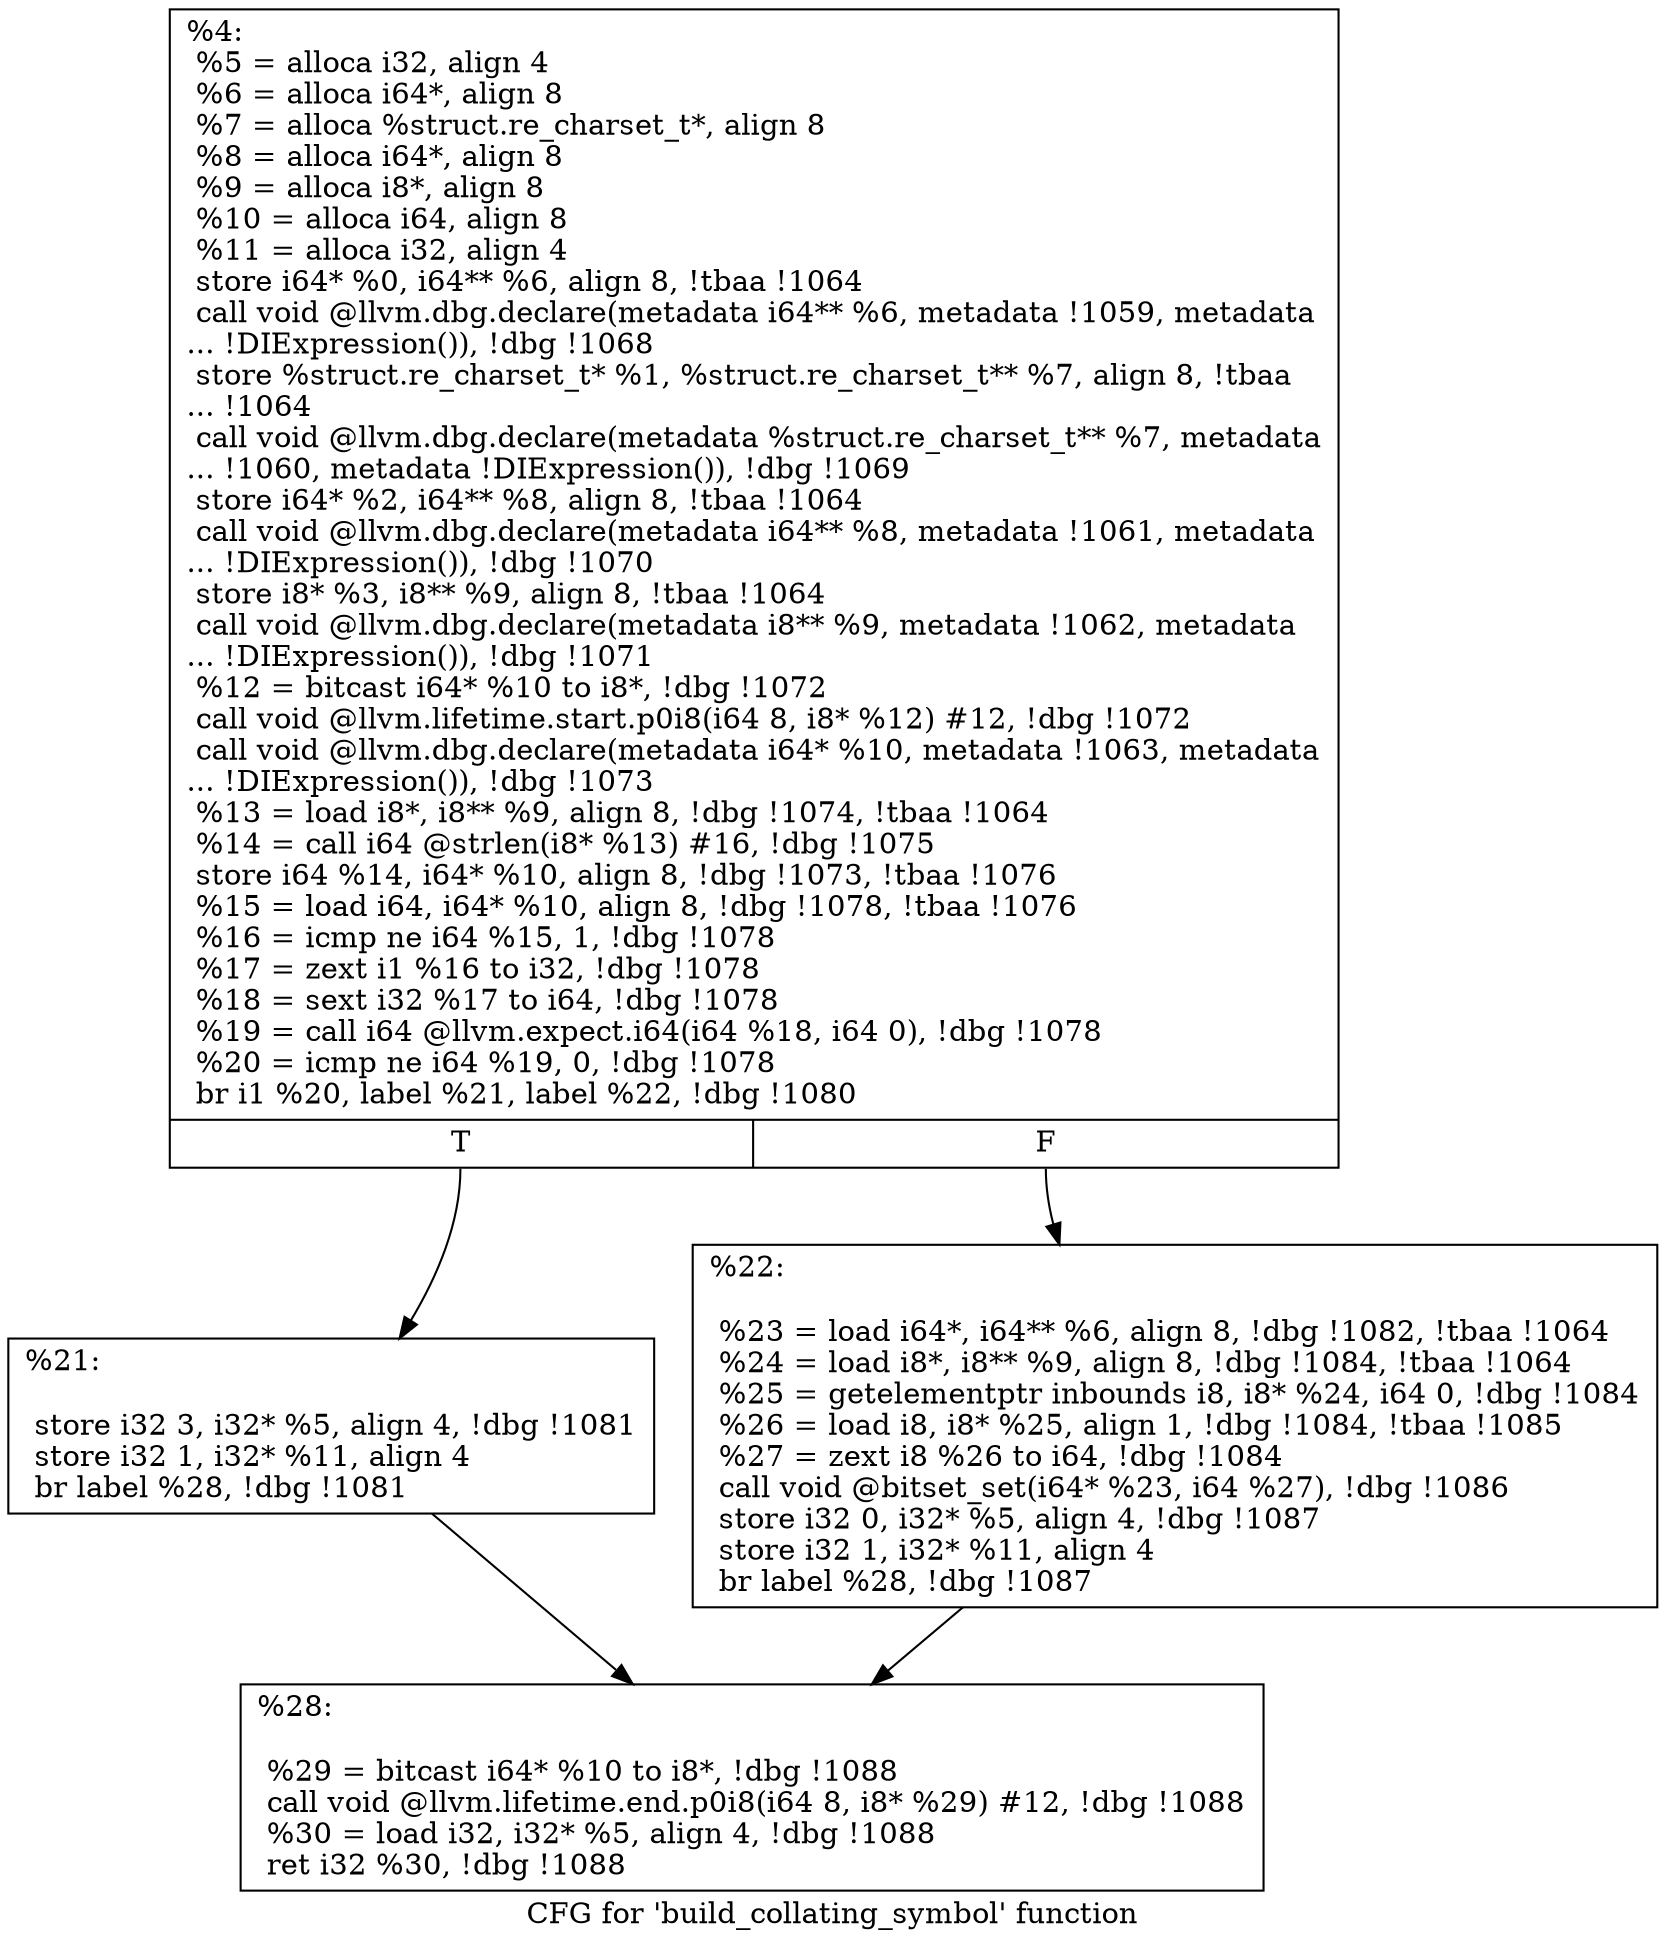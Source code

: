 digraph "CFG for 'build_collating_symbol' function" {
	label="CFG for 'build_collating_symbol' function";

	Node0xcaa780 [shape=record,label="{%4:\l  %5 = alloca i32, align 4\l  %6 = alloca i64*, align 8\l  %7 = alloca %struct.re_charset_t*, align 8\l  %8 = alloca i64*, align 8\l  %9 = alloca i8*, align 8\l  %10 = alloca i64, align 8\l  %11 = alloca i32, align 4\l  store i64* %0, i64** %6, align 8, !tbaa !1064\l  call void @llvm.dbg.declare(metadata i64** %6, metadata !1059, metadata\l... !DIExpression()), !dbg !1068\l  store %struct.re_charset_t* %1, %struct.re_charset_t** %7, align 8, !tbaa\l... !1064\l  call void @llvm.dbg.declare(metadata %struct.re_charset_t** %7, metadata\l... !1060, metadata !DIExpression()), !dbg !1069\l  store i64* %2, i64** %8, align 8, !tbaa !1064\l  call void @llvm.dbg.declare(metadata i64** %8, metadata !1061, metadata\l... !DIExpression()), !dbg !1070\l  store i8* %3, i8** %9, align 8, !tbaa !1064\l  call void @llvm.dbg.declare(metadata i8** %9, metadata !1062, metadata\l... !DIExpression()), !dbg !1071\l  %12 = bitcast i64* %10 to i8*, !dbg !1072\l  call void @llvm.lifetime.start.p0i8(i64 8, i8* %12) #12, !dbg !1072\l  call void @llvm.dbg.declare(metadata i64* %10, metadata !1063, metadata\l... !DIExpression()), !dbg !1073\l  %13 = load i8*, i8** %9, align 8, !dbg !1074, !tbaa !1064\l  %14 = call i64 @strlen(i8* %13) #16, !dbg !1075\l  store i64 %14, i64* %10, align 8, !dbg !1073, !tbaa !1076\l  %15 = load i64, i64* %10, align 8, !dbg !1078, !tbaa !1076\l  %16 = icmp ne i64 %15, 1, !dbg !1078\l  %17 = zext i1 %16 to i32, !dbg !1078\l  %18 = sext i32 %17 to i64, !dbg !1078\l  %19 = call i64 @llvm.expect.i64(i64 %18, i64 0), !dbg !1078\l  %20 = icmp ne i64 %19, 0, !dbg !1078\l  br i1 %20, label %21, label %22, !dbg !1080\l|{<s0>T|<s1>F}}"];
	Node0xcaa780:s0 -> Node0xcac020;
	Node0xcaa780:s1 -> Node0xcac070;
	Node0xcac020 [shape=record,label="{%21:\l\l  store i32 3, i32* %5, align 4, !dbg !1081\l  store i32 1, i32* %11, align 4\l  br label %28, !dbg !1081\l}"];
	Node0xcac020 -> Node0xcac0c0;
	Node0xcac070 [shape=record,label="{%22:\l\l  %23 = load i64*, i64** %6, align 8, !dbg !1082, !tbaa !1064\l  %24 = load i8*, i8** %9, align 8, !dbg !1084, !tbaa !1064\l  %25 = getelementptr inbounds i8, i8* %24, i64 0, !dbg !1084\l  %26 = load i8, i8* %25, align 1, !dbg !1084, !tbaa !1085\l  %27 = zext i8 %26 to i64, !dbg !1084\l  call void @bitset_set(i64* %23, i64 %27), !dbg !1086\l  store i32 0, i32* %5, align 4, !dbg !1087\l  store i32 1, i32* %11, align 4\l  br label %28, !dbg !1087\l}"];
	Node0xcac070 -> Node0xcac0c0;
	Node0xcac0c0 [shape=record,label="{%28:\l\l  %29 = bitcast i64* %10 to i8*, !dbg !1088\l  call void @llvm.lifetime.end.p0i8(i64 8, i8* %29) #12, !dbg !1088\l  %30 = load i32, i32* %5, align 4, !dbg !1088\l  ret i32 %30, !dbg !1088\l}"];
}
